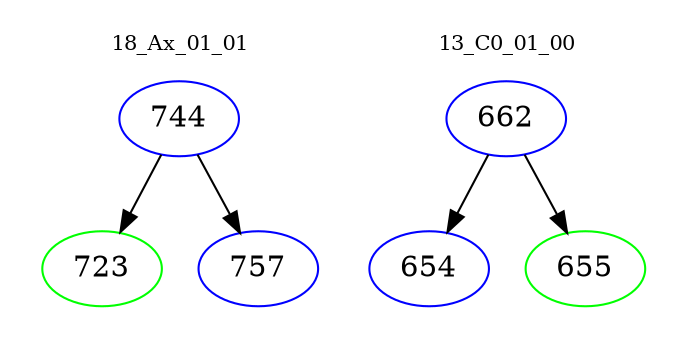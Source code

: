 digraph{
subgraph cluster_0 {
color = white
label = "18_Ax_01_01";
fontsize=10;
T0_744 [label="744", color="blue"]
T0_744 -> T0_723 [color="black"]
T0_723 [label="723", color="green"]
T0_744 -> T0_757 [color="black"]
T0_757 [label="757", color="blue"]
}
subgraph cluster_1 {
color = white
label = "13_C0_01_00";
fontsize=10;
T1_662 [label="662", color="blue"]
T1_662 -> T1_654 [color="black"]
T1_654 [label="654", color="blue"]
T1_662 -> T1_655 [color="black"]
T1_655 [label="655", color="green"]
}
}
